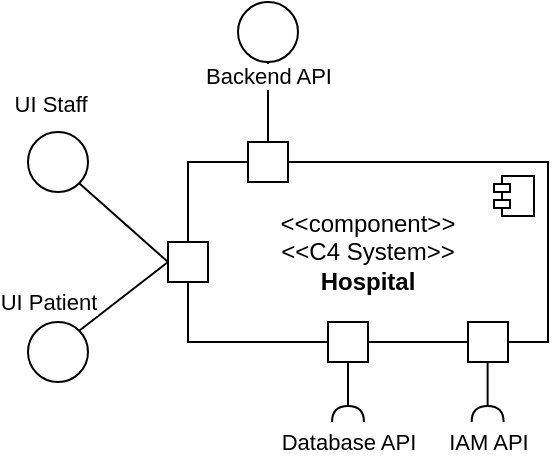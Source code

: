 <mxfile version="24.1.0" type="device">
  <diagram name="Página-1" id="HnM5bIwWVijFqjH4xQIT">
    <mxGraphModel dx="421" dy="491" grid="1" gridSize="10" guides="1" tooltips="1" connect="1" arrows="1" fold="1" page="1" pageScale="1" pageWidth="827" pageHeight="1169" math="0" shadow="0">
      <root>
        <mxCell id="0" />
        <mxCell id="1" parent="0" />
        <mxCell id="9hvnd5XY3FECfgj-unJh-1" value="&amp;lt;&amp;lt;component&amp;gt;&amp;gt;&lt;div&gt;&amp;lt;&amp;lt;C4 System&amp;gt;&amp;gt;&lt;br&gt;&lt;b&gt;Hospital&lt;/b&gt;&lt;/div&gt;" style="html=1;dropTarget=0;whiteSpace=wrap;" parent="1" vertex="1">
          <mxGeometry x="220" y="280" width="180" height="90" as="geometry" />
        </mxCell>
        <mxCell id="9hvnd5XY3FECfgj-unJh-2" value="" style="shape=module;jettyWidth=8;jettyHeight=4;" parent="9hvnd5XY3FECfgj-unJh-1" vertex="1">
          <mxGeometry x="1" width="20" height="20" relative="1" as="geometry">
            <mxPoint x="-27" y="7" as="offset" />
          </mxGeometry>
        </mxCell>
        <mxCell id="JpOx8ywWv774NuTxK31d-1" value="" style="ellipse;whiteSpace=wrap;html=1;aspect=fixed;" vertex="1" parent="1">
          <mxGeometry x="245" y="200" width="30" height="30" as="geometry" />
        </mxCell>
        <mxCell id="JpOx8ywWv774NuTxK31d-2" value="" style="endArrow=none;html=1;rounded=0;entryX=0.5;entryY=1;entryDx=0;entryDy=0;exitX=0.5;exitY=0;exitDx=0;exitDy=0;" edge="1" parent="1" source="JpOx8ywWv774NuTxK31d-3" target="JpOx8ywWv774NuTxK31d-1">
          <mxGeometry width="50" height="50" relative="1" as="geometry">
            <mxPoint x="230" y="270" as="sourcePoint" />
            <mxPoint x="280" y="300" as="targetPoint" />
          </mxGeometry>
        </mxCell>
        <mxCell id="JpOx8ywWv774NuTxK31d-4" value="Backend API" style="edgeLabel;html=1;align=center;verticalAlign=middle;resizable=0;points=[];" vertex="1" connectable="0" parent="JpOx8ywWv774NuTxK31d-2">
          <mxGeometry x="0.657" relative="1" as="geometry">
            <mxPoint as="offset" />
          </mxGeometry>
        </mxCell>
        <mxCell id="JpOx8ywWv774NuTxK31d-3" value="" style="rounded=0;whiteSpace=wrap;html=1;" vertex="1" parent="1">
          <mxGeometry x="250" y="270" width="20" height="20" as="geometry" />
        </mxCell>
        <mxCell id="JpOx8ywWv774NuTxK31d-7" value="" style="ellipse;whiteSpace=wrap;html=1;aspect=fixed;" vertex="1" parent="1">
          <mxGeometry x="140" y="265" width="30" height="30" as="geometry" />
        </mxCell>
        <mxCell id="JpOx8ywWv774NuTxK31d-8" value="" style="endArrow=none;html=1;rounded=0;entryX=1;entryY=1;entryDx=0;entryDy=0;exitX=0;exitY=0.5;exitDx=0;exitDy=0;" edge="1" parent="1" source="JpOx8ywWv774NuTxK31d-10" target="JpOx8ywWv774NuTxK31d-7">
          <mxGeometry width="50" height="50" relative="1" as="geometry">
            <mxPoint x="185" y="320" as="sourcePoint" />
            <mxPoint x="235" y="350" as="targetPoint" />
          </mxGeometry>
        </mxCell>
        <mxCell id="JpOx8ywWv774NuTxK31d-9" value="UI Staff" style="edgeLabel;html=1;align=center;verticalAlign=middle;resizable=0;points=[];" vertex="1" connectable="0" parent="JpOx8ywWv774NuTxK31d-8">
          <mxGeometry x="0.657" relative="1" as="geometry">
            <mxPoint x="-23" y="-47" as="offset" />
          </mxGeometry>
        </mxCell>
        <mxCell id="JpOx8ywWv774NuTxK31d-10" value="" style="rounded=0;whiteSpace=wrap;html=1;" vertex="1" parent="1">
          <mxGeometry x="210" y="320" width="20" height="20" as="geometry" />
        </mxCell>
        <mxCell id="JpOx8ywWv774NuTxK31d-11" value="" style="ellipse;whiteSpace=wrap;html=1;aspect=fixed;" vertex="1" parent="1">
          <mxGeometry x="140" y="360" width="30" height="30" as="geometry" />
        </mxCell>
        <mxCell id="JpOx8ywWv774NuTxK31d-12" value="" style="endArrow=none;html=1;rounded=0;entryX=1;entryY=0;entryDx=0;entryDy=0;exitX=0;exitY=0.5;exitDx=0;exitDy=0;" edge="1" parent="1" target="JpOx8ywWv774NuTxK31d-11" source="JpOx8ywWv774NuTxK31d-10">
          <mxGeometry width="50" height="50" relative="1" as="geometry">
            <mxPoint x="210" y="395" as="sourcePoint" />
            <mxPoint x="235" y="415" as="targetPoint" />
          </mxGeometry>
        </mxCell>
        <mxCell id="JpOx8ywWv774NuTxK31d-13" value="UI Patient" style="edgeLabel;html=1;align=center;verticalAlign=middle;resizable=0;points=[];" vertex="1" connectable="0" parent="JpOx8ywWv774NuTxK31d-12">
          <mxGeometry x="0.657" relative="1" as="geometry">
            <mxPoint x="-23" y="-9" as="offset" />
          </mxGeometry>
        </mxCell>
        <mxCell id="JpOx8ywWv774NuTxK31d-14" value="" style="rounded=0;whiteSpace=wrap;html=1;" vertex="1" parent="1">
          <mxGeometry x="290" y="360" width="20" height="20" as="geometry" />
        </mxCell>
        <mxCell id="JpOx8ywWv774NuTxK31d-15" value="" style="rounded=0;whiteSpace=wrap;html=1;" vertex="1" parent="1">
          <mxGeometry x="360" y="360" width="20" height="20" as="geometry" />
        </mxCell>
        <mxCell id="JpOx8ywWv774NuTxK31d-16" value="" style="rounded=0;orthogonalLoop=1;jettySize=auto;html=1;endArrow=halfCircle;endFill=0;endSize=6;strokeWidth=1;sketch=0;fontSize=12;curved=1;exitX=0.5;exitY=1;exitDx=0;exitDy=0;" edge="1" parent="1" source="JpOx8ywWv774NuTxK31d-14">
          <mxGeometry relative="1" as="geometry">
            <mxPoint x="285" y="355" as="sourcePoint" />
            <mxPoint x="300" y="410" as="targetPoint" />
          </mxGeometry>
        </mxCell>
        <mxCell id="JpOx8ywWv774NuTxK31d-18" value="Database API" style="edgeLabel;html=1;align=center;verticalAlign=middle;resizable=0;points=[];" vertex="1" connectable="0" parent="JpOx8ywWv774NuTxK31d-16">
          <mxGeometry x="0.374" y="1" relative="1" as="geometry">
            <mxPoint x="-1" y="19" as="offset" />
          </mxGeometry>
        </mxCell>
        <mxCell id="JpOx8ywWv774NuTxK31d-17" value="" style="ellipse;whiteSpace=wrap;html=1;align=center;aspect=fixed;fillColor=none;strokeColor=none;resizable=0;perimeter=centerPerimeter;rotatable=0;allowArrows=0;points=[];outlineConnect=1;" vertex="1" parent="1">
          <mxGeometry x="260" y="350" width="10" height="10" as="geometry" />
        </mxCell>
        <mxCell id="JpOx8ywWv774NuTxK31d-19" value="" style="rounded=0;orthogonalLoop=1;jettySize=auto;html=1;endArrow=halfCircle;endFill=0;endSize=6;strokeWidth=1;sketch=0;fontSize=12;curved=1;exitX=0.5;exitY=1;exitDx=0;exitDy=0;" edge="1" parent="1">
          <mxGeometry relative="1" as="geometry">
            <mxPoint x="369.81" y="380" as="sourcePoint" />
            <mxPoint x="369.81" y="410" as="targetPoint" />
          </mxGeometry>
        </mxCell>
        <mxCell id="JpOx8ywWv774NuTxK31d-20" value="IAM API" style="edgeLabel;html=1;align=center;verticalAlign=middle;resizable=0;points=[];" vertex="1" connectable="0" parent="JpOx8ywWv774NuTxK31d-19">
          <mxGeometry x="0.374" y="1" relative="1" as="geometry">
            <mxPoint x="-1" y="19" as="offset" />
          </mxGeometry>
        </mxCell>
      </root>
    </mxGraphModel>
  </diagram>
</mxfile>
